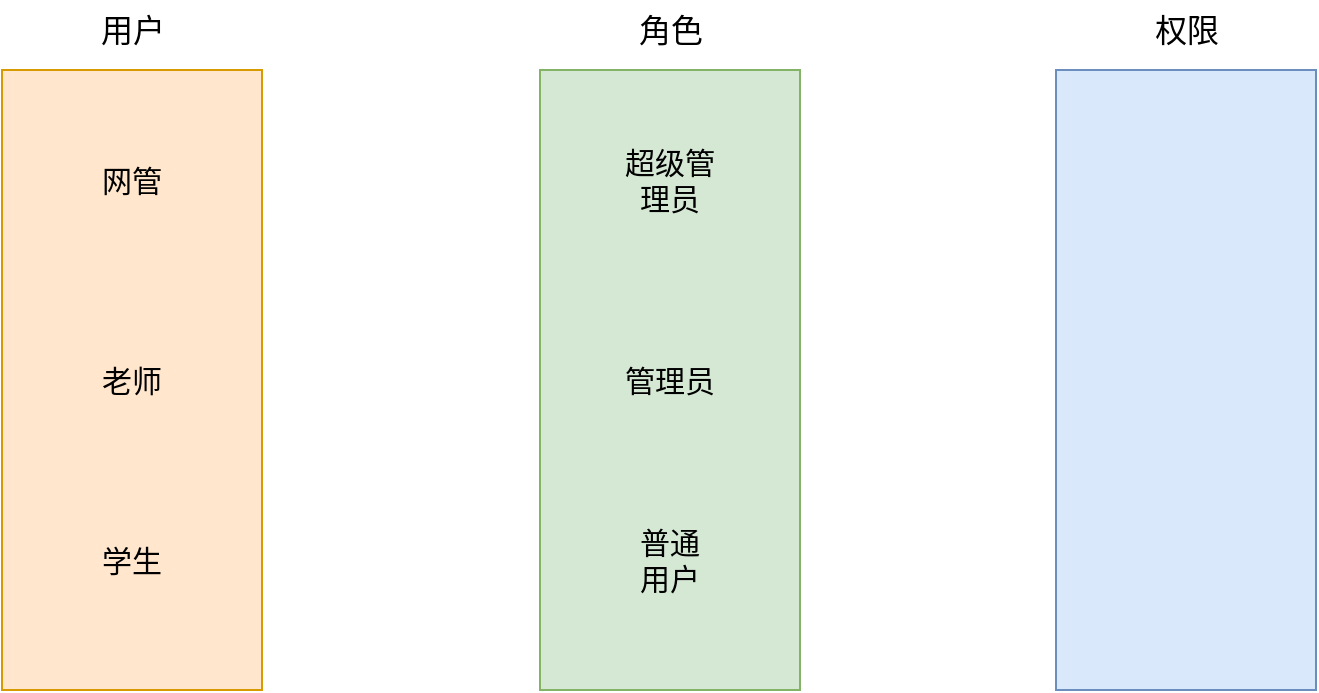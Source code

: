 <mxfile version="21.0.6" type="device"><diagram name="第 1 页" id="2t77Mdt-KoN-bbTh5olz"><mxGraphModel dx="1377" dy="796" grid="1" gridSize="10" guides="1" tooltips="1" connect="1" arrows="1" fold="1" page="1" pageScale="1" pageWidth="827" pageHeight="1169" math="0" shadow="0"><root><mxCell id="0"/><mxCell id="1" parent="0"/><mxCell id="18t7nAYiWdwtJZ5HVIlg-2" value="" style="rounded=0;whiteSpace=wrap;html=1;rotation=90;fillColor=#ffe6cc;strokeColor=#d79b00;" vertex="1" parent="1"><mxGeometry x="-10" y="170" width="310" height="130" as="geometry"/></mxCell><mxCell id="18t7nAYiWdwtJZ5HVIlg-3" value="" style="rounded=0;whiteSpace=wrap;html=1;rotation=90;fillColor=#d5e8d4;strokeColor=#82b366;" vertex="1" parent="1"><mxGeometry x="259" y="170" width="310" height="130" as="geometry"/></mxCell><mxCell id="18t7nAYiWdwtJZ5HVIlg-4" value="" style="rounded=0;whiteSpace=wrap;html=1;rotation=90;fillColor=#dae8fc;strokeColor=#6c8ebf;" vertex="1" parent="1"><mxGeometry x="517" y="170" width="310" height="130" as="geometry"/></mxCell><mxCell id="18t7nAYiWdwtJZ5HVIlg-5" value="&lt;font style=&quot;font-size: 16px;&quot;&gt;用户&lt;/font&gt;" style="text;html=1;align=center;verticalAlign=middle;resizable=0;points=[];autosize=1;strokeColor=none;fillColor=none;" vertex="1" parent="1"><mxGeometry x="115" y="45" width="60" height="30" as="geometry"/></mxCell><mxCell id="18t7nAYiWdwtJZ5HVIlg-6" value="&lt;font style=&quot;font-size: 16px;&quot;&gt;角色&lt;/font&gt;" style="text;html=1;align=center;verticalAlign=middle;resizable=0;points=[];autosize=1;strokeColor=none;fillColor=none;" vertex="1" parent="1"><mxGeometry x="384" y="45" width="60" height="30" as="geometry"/></mxCell><mxCell id="18t7nAYiWdwtJZ5HVIlg-7" value="&lt;font style=&quot;font-size: 16px;&quot;&gt;权限&lt;/font&gt;" style="text;html=1;align=center;verticalAlign=middle;resizable=0;points=[];autosize=1;strokeColor=none;fillColor=none;" vertex="1" parent="1"><mxGeometry x="642" y="45" width="60" height="30" as="geometry"/></mxCell><mxCell id="18t7nAYiWdwtJZ5HVIlg-8" value="&lt;font style=&quot;font-size: 15px;&quot;&gt;网管&lt;/font&gt;" style="text;html=1;strokeColor=none;fillColor=none;align=center;verticalAlign=middle;whiteSpace=wrap;rounded=0;" vertex="1" parent="1"><mxGeometry x="115" y="120" width="60" height="30" as="geometry"/></mxCell><mxCell id="18t7nAYiWdwtJZ5HVIlg-9" value="&lt;font style=&quot;font-size: 15px;&quot;&gt;学生&lt;/font&gt;" style="text;html=1;strokeColor=none;fillColor=none;align=center;verticalAlign=middle;whiteSpace=wrap;rounded=0;" vertex="1" parent="1"><mxGeometry x="115" y="310" width="60" height="30" as="geometry"/></mxCell><mxCell id="18t7nAYiWdwtJZ5HVIlg-10" value="&lt;font style=&quot;font-size: 15px;&quot;&gt;老师&lt;/font&gt;" style="text;html=1;strokeColor=none;fillColor=none;align=center;verticalAlign=middle;whiteSpace=wrap;rounded=0;" vertex="1" parent="1"><mxGeometry x="115" y="220" width="60" height="30" as="geometry"/></mxCell><mxCell id="18t7nAYiWdwtJZ5HVIlg-11" value="&lt;font style=&quot;font-size: 15px;&quot;&gt;超级管理员&lt;/font&gt;" style="text;html=1;strokeColor=none;fillColor=none;align=center;verticalAlign=middle;whiteSpace=wrap;rounded=0;" vertex="1" parent="1"><mxGeometry x="384" y="120" width="60" height="30" as="geometry"/></mxCell><mxCell id="18t7nAYiWdwtJZ5HVIlg-13" value="&lt;font style=&quot;font-size: 15px;&quot;&gt;管理员&lt;/font&gt;" style="text;html=1;strokeColor=none;fillColor=none;align=center;verticalAlign=middle;whiteSpace=wrap;rounded=0;" vertex="1" parent="1"><mxGeometry x="384" y="220" width="60" height="30" as="geometry"/></mxCell><mxCell id="18t7nAYiWdwtJZ5HVIlg-14" value="&lt;font style=&quot;font-size: 15px;&quot;&gt;普通&lt;br&gt;用户&lt;/font&gt;" style="text;html=1;strokeColor=none;fillColor=none;align=center;verticalAlign=middle;whiteSpace=wrap;rounded=0;" vertex="1" parent="1"><mxGeometry x="384" y="310" width="60" height="30" as="geometry"/></mxCell></root></mxGraphModel></diagram></mxfile>
